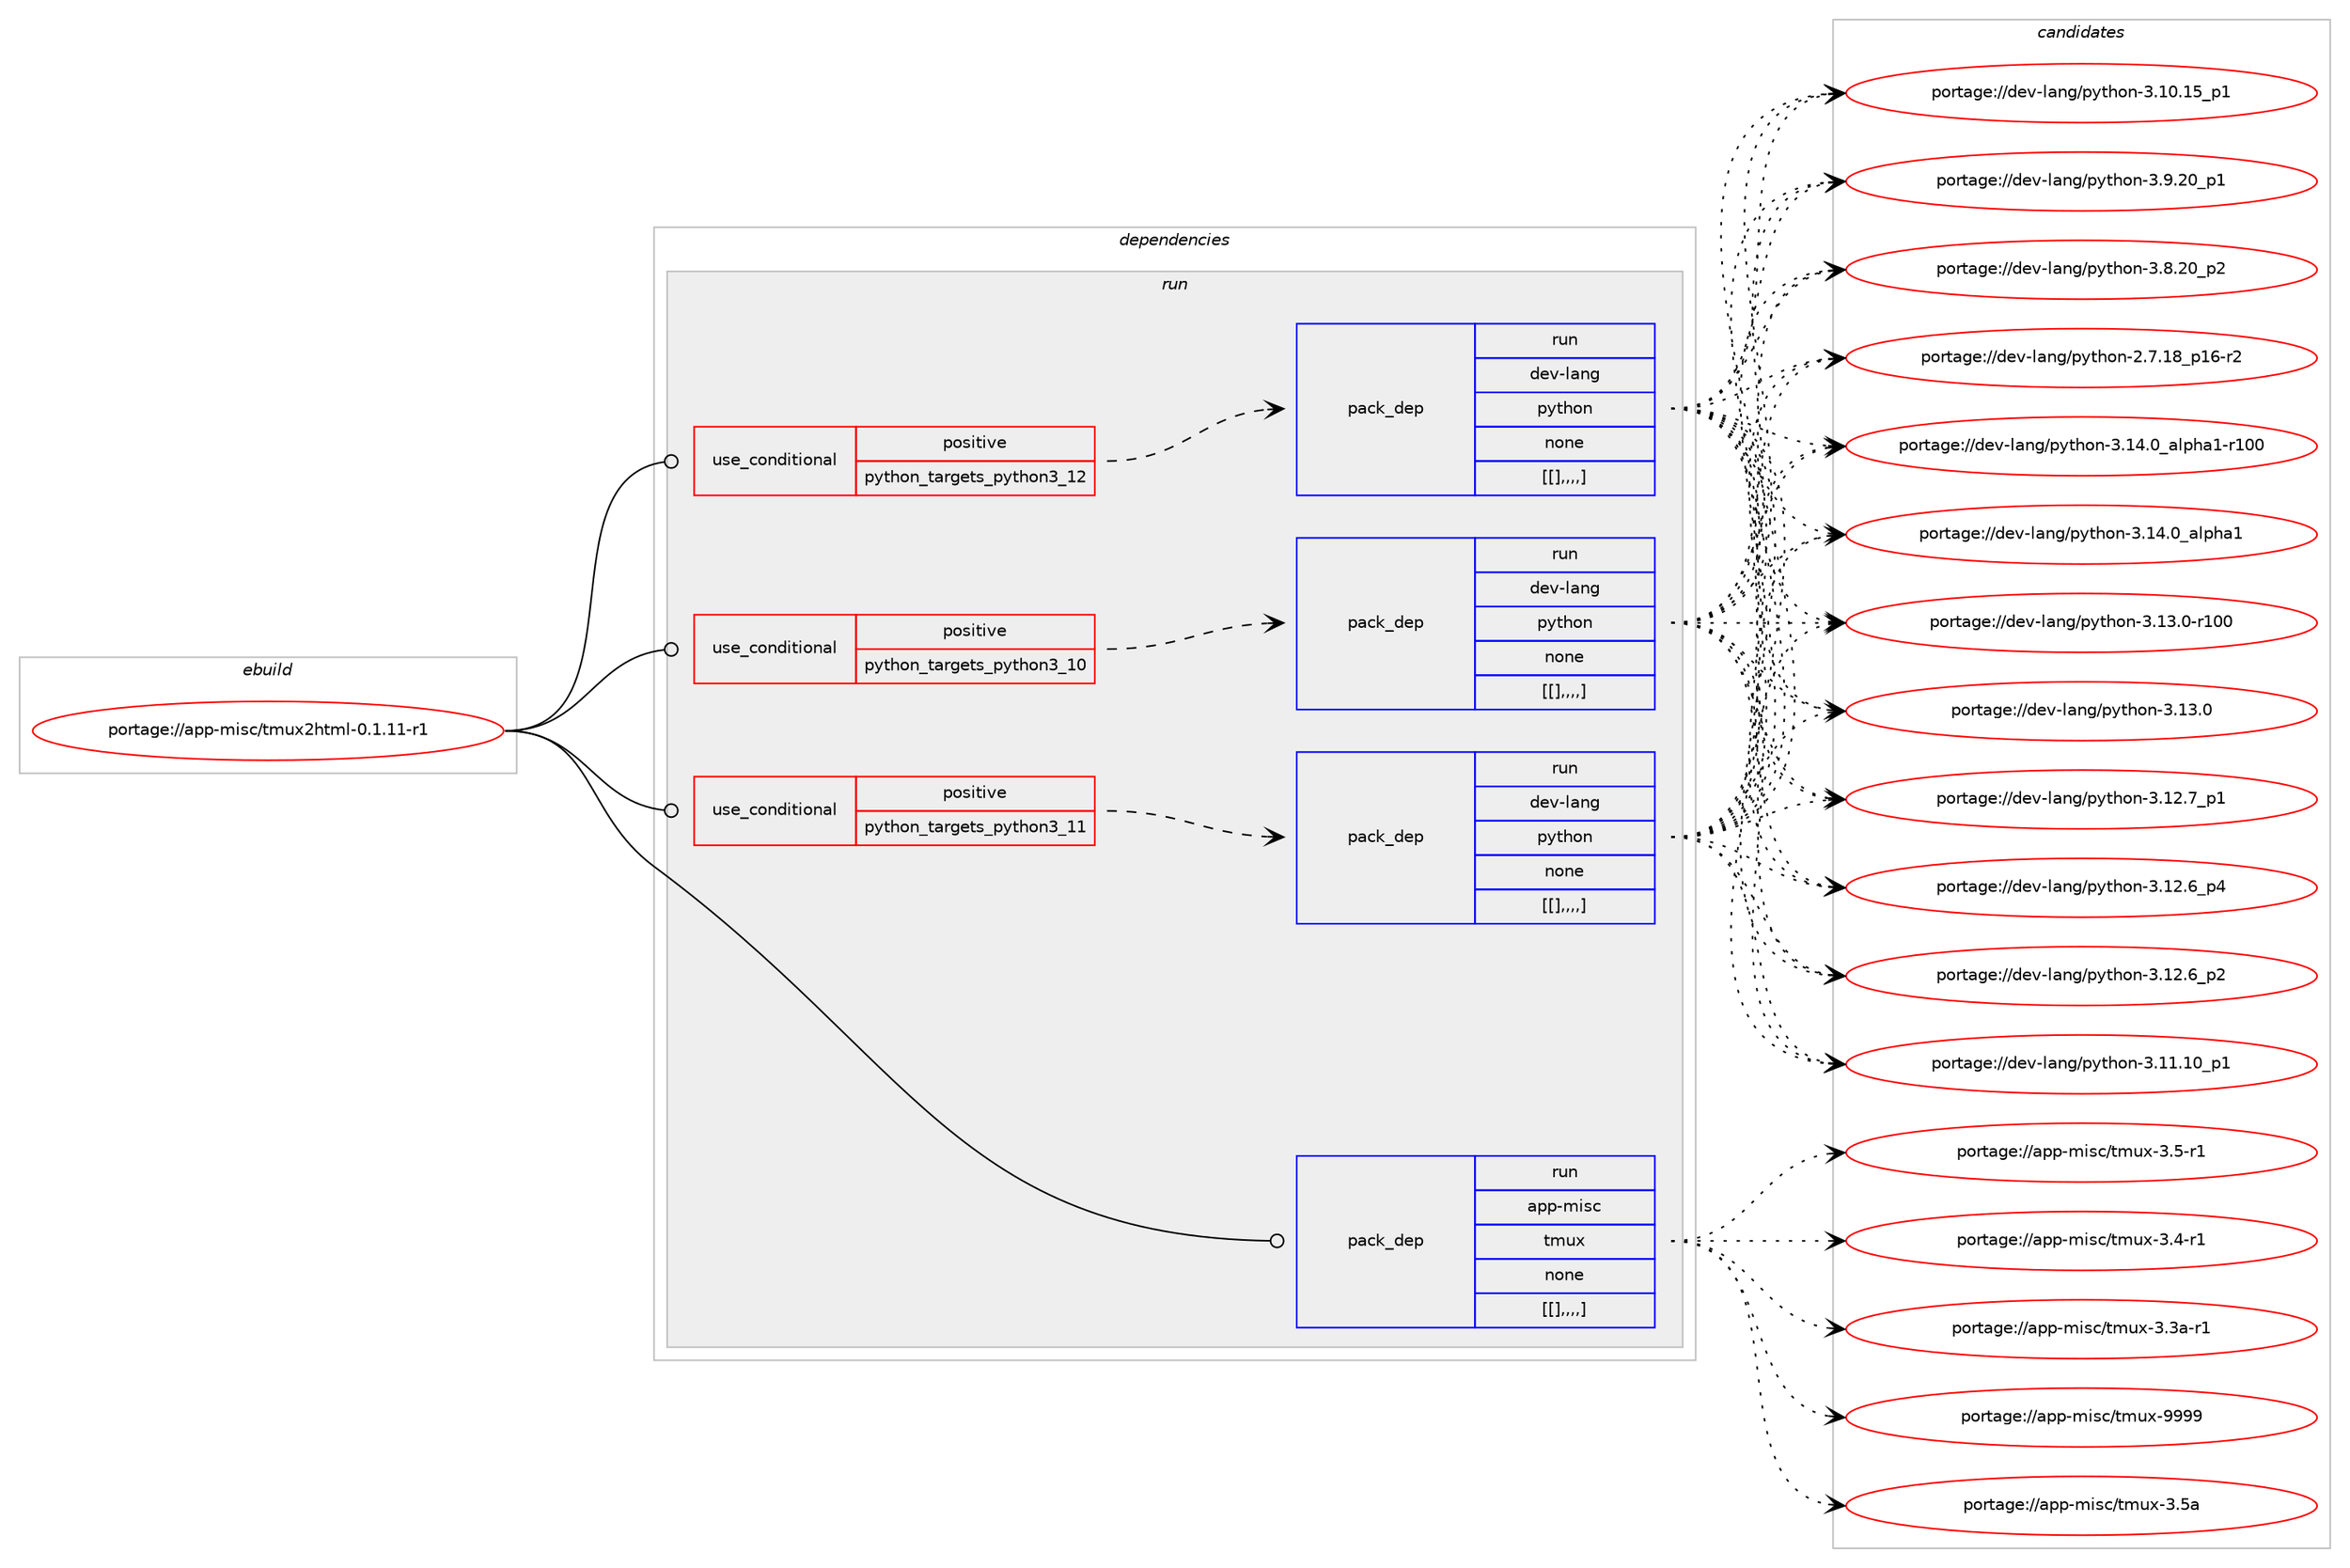 digraph prolog {

# *************
# Graph options
# *************

newrank=true;
concentrate=true;
compound=true;
graph [rankdir=LR,fontname=Helvetica,fontsize=10,ranksep=1.5];#, ranksep=2.5, nodesep=0.2];
edge  [arrowhead=vee];
node  [fontname=Helvetica,fontsize=10];

# **********
# The ebuild
# **********

subgraph cluster_leftcol {
color=gray;
label=<<i>ebuild</i>>;
id [label="portage://app-misc/tmux2html-0.1.11-r1", color=red, width=4, href="../app-misc/tmux2html-0.1.11-r1.svg"];
}

# ****************
# The dependencies
# ****************

subgraph cluster_midcol {
color=gray;
label=<<i>dependencies</i>>;
subgraph cluster_compile {
fillcolor="#eeeeee";
style=filled;
label=<<i>compile</i>>;
}
subgraph cluster_compileandrun {
fillcolor="#eeeeee";
style=filled;
label=<<i>compile and run</i>>;
}
subgraph cluster_run {
fillcolor="#eeeeee";
style=filled;
label=<<i>run</i>>;
subgraph cond14100 {
dependency47495 [label=<<TABLE BORDER="0" CELLBORDER="1" CELLSPACING="0" CELLPADDING="4"><TR><TD ROWSPAN="3" CELLPADDING="10">use_conditional</TD></TR><TR><TD>positive</TD></TR><TR><TD>python_targets_python3_10</TD></TR></TABLE>>, shape=none, color=red];
subgraph pack32934 {
dependency47533 [label=<<TABLE BORDER="0" CELLBORDER="1" CELLSPACING="0" CELLPADDING="4" WIDTH="220"><TR><TD ROWSPAN="6" CELLPADDING="30">pack_dep</TD></TR><TR><TD WIDTH="110">run</TD></TR><TR><TD>dev-lang</TD></TR><TR><TD>python</TD></TR><TR><TD>none</TD></TR><TR><TD>[[],,,,]</TD></TR></TABLE>>, shape=none, color=blue];
}
dependency47495:e -> dependency47533:w [weight=20,style="dashed",arrowhead="vee"];
}
id:e -> dependency47495:w [weight=20,style="solid",arrowhead="odot"];
subgraph cond14127 {
dependency47549 [label=<<TABLE BORDER="0" CELLBORDER="1" CELLSPACING="0" CELLPADDING="4"><TR><TD ROWSPAN="3" CELLPADDING="10">use_conditional</TD></TR><TR><TD>positive</TD></TR><TR><TD>python_targets_python3_11</TD></TR></TABLE>>, shape=none, color=red];
subgraph pack32965 {
dependency47598 [label=<<TABLE BORDER="0" CELLBORDER="1" CELLSPACING="0" CELLPADDING="4" WIDTH="220"><TR><TD ROWSPAN="6" CELLPADDING="30">pack_dep</TD></TR><TR><TD WIDTH="110">run</TD></TR><TR><TD>dev-lang</TD></TR><TR><TD>python</TD></TR><TR><TD>none</TD></TR><TR><TD>[[],,,,]</TD></TR></TABLE>>, shape=none, color=blue];
}
dependency47549:e -> dependency47598:w [weight=20,style="dashed",arrowhead="vee"];
}
id:e -> dependency47549:w [weight=20,style="solid",arrowhead="odot"];
subgraph cond14157 {
dependency47667 [label=<<TABLE BORDER="0" CELLBORDER="1" CELLSPACING="0" CELLPADDING="4"><TR><TD ROWSPAN="3" CELLPADDING="10">use_conditional</TD></TR><TR><TD>positive</TD></TR><TR><TD>python_targets_python3_12</TD></TR></TABLE>>, shape=none, color=red];
subgraph pack33053 {
dependency47699 [label=<<TABLE BORDER="0" CELLBORDER="1" CELLSPACING="0" CELLPADDING="4" WIDTH="220"><TR><TD ROWSPAN="6" CELLPADDING="30">pack_dep</TD></TR><TR><TD WIDTH="110">run</TD></TR><TR><TD>dev-lang</TD></TR><TR><TD>python</TD></TR><TR><TD>none</TD></TR><TR><TD>[[],,,,]</TD></TR></TABLE>>, shape=none, color=blue];
}
dependency47667:e -> dependency47699:w [weight=20,style="dashed",arrowhead="vee"];
}
id:e -> dependency47667:w [weight=20,style="solid",arrowhead="odot"];
subgraph pack33071 {
dependency47705 [label=<<TABLE BORDER="0" CELLBORDER="1" CELLSPACING="0" CELLPADDING="4" WIDTH="220"><TR><TD ROWSPAN="6" CELLPADDING="30">pack_dep</TD></TR><TR><TD WIDTH="110">run</TD></TR><TR><TD>app-misc</TD></TR><TR><TD>tmux</TD></TR><TR><TD>none</TD></TR><TR><TD>[[],,,,]</TD></TR></TABLE>>, shape=none, color=blue];
}
id:e -> dependency47705:w [weight=20,style="solid",arrowhead="odot"];
}
}

# **************
# The candidates
# **************

subgraph cluster_choices {
rank=same;
color=gray;
label=<<i>candidates</i>>;

subgraph choice31909 {
color=black;
nodesep=1;
choice100101118451089711010347112121116104111110455146495246489597108112104974945114494848 [label="portage://dev-lang/python-3.14.0_alpha1-r100", color=red, width=4,href="../dev-lang/python-3.14.0_alpha1-r100.svg"];
choice1001011184510897110103471121211161041111104551464952464895971081121049749 [label="portage://dev-lang/python-3.14.0_alpha1", color=red, width=4,href="../dev-lang/python-3.14.0_alpha1.svg"];
choice1001011184510897110103471121211161041111104551464951464845114494848 [label="portage://dev-lang/python-3.13.0-r100", color=red, width=4,href="../dev-lang/python-3.13.0-r100.svg"];
choice10010111845108971101034711212111610411111045514649514648 [label="portage://dev-lang/python-3.13.0", color=red, width=4,href="../dev-lang/python-3.13.0.svg"];
choice100101118451089711010347112121116104111110455146495046559511249 [label="portage://dev-lang/python-3.12.7_p1", color=red, width=4,href="../dev-lang/python-3.12.7_p1.svg"];
choice100101118451089711010347112121116104111110455146495046549511252 [label="portage://dev-lang/python-3.12.6_p4", color=red, width=4,href="../dev-lang/python-3.12.6_p4.svg"];
choice100101118451089711010347112121116104111110455146495046549511250 [label="portage://dev-lang/python-3.12.6_p2", color=red, width=4,href="../dev-lang/python-3.12.6_p2.svg"];
choice10010111845108971101034711212111610411111045514649494649489511249 [label="portage://dev-lang/python-3.11.10_p1", color=red, width=4,href="../dev-lang/python-3.11.10_p1.svg"];
choice10010111845108971101034711212111610411111045514649484649539511249 [label="portage://dev-lang/python-3.10.15_p1", color=red, width=4,href="../dev-lang/python-3.10.15_p1.svg"];
choice100101118451089711010347112121116104111110455146574650489511249 [label="portage://dev-lang/python-3.9.20_p1", color=red, width=4,href="../dev-lang/python-3.9.20_p1.svg"];
choice100101118451089711010347112121116104111110455146564650489511250 [label="portage://dev-lang/python-3.8.20_p2", color=red, width=4,href="../dev-lang/python-3.8.20_p2.svg"];
choice100101118451089711010347112121116104111110455046554649569511249544511450 [label="portage://dev-lang/python-2.7.18_p16-r2", color=red, width=4,href="../dev-lang/python-2.7.18_p16-r2.svg"];
dependency47533:e -> choice100101118451089711010347112121116104111110455146495246489597108112104974945114494848:w [style=dotted,weight="100"];
dependency47533:e -> choice1001011184510897110103471121211161041111104551464952464895971081121049749:w [style=dotted,weight="100"];
dependency47533:e -> choice1001011184510897110103471121211161041111104551464951464845114494848:w [style=dotted,weight="100"];
dependency47533:e -> choice10010111845108971101034711212111610411111045514649514648:w [style=dotted,weight="100"];
dependency47533:e -> choice100101118451089711010347112121116104111110455146495046559511249:w [style=dotted,weight="100"];
dependency47533:e -> choice100101118451089711010347112121116104111110455146495046549511252:w [style=dotted,weight="100"];
dependency47533:e -> choice100101118451089711010347112121116104111110455146495046549511250:w [style=dotted,weight="100"];
dependency47533:e -> choice10010111845108971101034711212111610411111045514649494649489511249:w [style=dotted,weight="100"];
dependency47533:e -> choice10010111845108971101034711212111610411111045514649484649539511249:w [style=dotted,weight="100"];
dependency47533:e -> choice100101118451089711010347112121116104111110455146574650489511249:w [style=dotted,weight="100"];
dependency47533:e -> choice100101118451089711010347112121116104111110455146564650489511250:w [style=dotted,weight="100"];
dependency47533:e -> choice100101118451089711010347112121116104111110455046554649569511249544511450:w [style=dotted,weight="100"];
}
subgraph choice31938 {
color=black;
nodesep=1;
choice100101118451089711010347112121116104111110455146495246489597108112104974945114494848 [label="portage://dev-lang/python-3.14.0_alpha1-r100", color=red, width=4,href="../dev-lang/python-3.14.0_alpha1-r100.svg"];
choice1001011184510897110103471121211161041111104551464952464895971081121049749 [label="portage://dev-lang/python-3.14.0_alpha1", color=red, width=4,href="../dev-lang/python-3.14.0_alpha1.svg"];
choice1001011184510897110103471121211161041111104551464951464845114494848 [label="portage://dev-lang/python-3.13.0-r100", color=red, width=4,href="../dev-lang/python-3.13.0-r100.svg"];
choice10010111845108971101034711212111610411111045514649514648 [label="portage://dev-lang/python-3.13.0", color=red, width=4,href="../dev-lang/python-3.13.0.svg"];
choice100101118451089711010347112121116104111110455146495046559511249 [label="portage://dev-lang/python-3.12.7_p1", color=red, width=4,href="../dev-lang/python-3.12.7_p1.svg"];
choice100101118451089711010347112121116104111110455146495046549511252 [label="portage://dev-lang/python-3.12.6_p4", color=red, width=4,href="../dev-lang/python-3.12.6_p4.svg"];
choice100101118451089711010347112121116104111110455146495046549511250 [label="portage://dev-lang/python-3.12.6_p2", color=red, width=4,href="../dev-lang/python-3.12.6_p2.svg"];
choice10010111845108971101034711212111610411111045514649494649489511249 [label="portage://dev-lang/python-3.11.10_p1", color=red, width=4,href="../dev-lang/python-3.11.10_p1.svg"];
choice10010111845108971101034711212111610411111045514649484649539511249 [label="portage://dev-lang/python-3.10.15_p1", color=red, width=4,href="../dev-lang/python-3.10.15_p1.svg"];
choice100101118451089711010347112121116104111110455146574650489511249 [label="portage://dev-lang/python-3.9.20_p1", color=red, width=4,href="../dev-lang/python-3.9.20_p1.svg"];
choice100101118451089711010347112121116104111110455146564650489511250 [label="portage://dev-lang/python-3.8.20_p2", color=red, width=4,href="../dev-lang/python-3.8.20_p2.svg"];
choice100101118451089711010347112121116104111110455046554649569511249544511450 [label="portage://dev-lang/python-2.7.18_p16-r2", color=red, width=4,href="../dev-lang/python-2.7.18_p16-r2.svg"];
dependency47598:e -> choice100101118451089711010347112121116104111110455146495246489597108112104974945114494848:w [style=dotted,weight="100"];
dependency47598:e -> choice1001011184510897110103471121211161041111104551464952464895971081121049749:w [style=dotted,weight="100"];
dependency47598:e -> choice1001011184510897110103471121211161041111104551464951464845114494848:w [style=dotted,weight="100"];
dependency47598:e -> choice10010111845108971101034711212111610411111045514649514648:w [style=dotted,weight="100"];
dependency47598:e -> choice100101118451089711010347112121116104111110455146495046559511249:w [style=dotted,weight="100"];
dependency47598:e -> choice100101118451089711010347112121116104111110455146495046549511252:w [style=dotted,weight="100"];
dependency47598:e -> choice100101118451089711010347112121116104111110455146495046549511250:w [style=dotted,weight="100"];
dependency47598:e -> choice10010111845108971101034711212111610411111045514649494649489511249:w [style=dotted,weight="100"];
dependency47598:e -> choice10010111845108971101034711212111610411111045514649484649539511249:w [style=dotted,weight="100"];
dependency47598:e -> choice100101118451089711010347112121116104111110455146574650489511249:w [style=dotted,weight="100"];
dependency47598:e -> choice100101118451089711010347112121116104111110455146564650489511250:w [style=dotted,weight="100"];
dependency47598:e -> choice100101118451089711010347112121116104111110455046554649569511249544511450:w [style=dotted,weight="100"];
}
subgraph choice31950 {
color=black;
nodesep=1;
choice100101118451089711010347112121116104111110455146495246489597108112104974945114494848 [label="portage://dev-lang/python-3.14.0_alpha1-r100", color=red, width=4,href="../dev-lang/python-3.14.0_alpha1-r100.svg"];
choice1001011184510897110103471121211161041111104551464952464895971081121049749 [label="portage://dev-lang/python-3.14.0_alpha1", color=red, width=4,href="../dev-lang/python-3.14.0_alpha1.svg"];
choice1001011184510897110103471121211161041111104551464951464845114494848 [label="portage://dev-lang/python-3.13.0-r100", color=red, width=4,href="../dev-lang/python-3.13.0-r100.svg"];
choice10010111845108971101034711212111610411111045514649514648 [label="portage://dev-lang/python-3.13.0", color=red, width=4,href="../dev-lang/python-3.13.0.svg"];
choice100101118451089711010347112121116104111110455146495046559511249 [label="portage://dev-lang/python-3.12.7_p1", color=red, width=4,href="../dev-lang/python-3.12.7_p1.svg"];
choice100101118451089711010347112121116104111110455146495046549511252 [label="portage://dev-lang/python-3.12.6_p4", color=red, width=4,href="../dev-lang/python-3.12.6_p4.svg"];
choice100101118451089711010347112121116104111110455146495046549511250 [label="portage://dev-lang/python-3.12.6_p2", color=red, width=4,href="../dev-lang/python-3.12.6_p2.svg"];
choice10010111845108971101034711212111610411111045514649494649489511249 [label="portage://dev-lang/python-3.11.10_p1", color=red, width=4,href="../dev-lang/python-3.11.10_p1.svg"];
choice10010111845108971101034711212111610411111045514649484649539511249 [label="portage://dev-lang/python-3.10.15_p1", color=red, width=4,href="../dev-lang/python-3.10.15_p1.svg"];
choice100101118451089711010347112121116104111110455146574650489511249 [label="portage://dev-lang/python-3.9.20_p1", color=red, width=4,href="../dev-lang/python-3.9.20_p1.svg"];
choice100101118451089711010347112121116104111110455146564650489511250 [label="portage://dev-lang/python-3.8.20_p2", color=red, width=4,href="../dev-lang/python-3.8.20_p2.svg"];
choice100101118451089711010347112121116104111110455046554649569511249544511450 [label="portage://dev-lang/python-2.7.18_p16-r2", color=red, width=4,href="../dev-lang/python-2.7.18_p16-r2.svg"];
dependency47699:e -> choice100101118451089711010347112121116104111110455146495246489597108112104974945114494848:w [style=dotted,weight="100"];
dependency47699:e -> choice1001011184510897110103471121211161041111104551464952464895971081121049749:w [style=dotted,weight="100"];
dependency47699:e -> choice1001011184510897110103471121211161041111104551464951464845114494848:w [style=dotted,weight="100"];
dependency47699:e -> choice10010111845108971101034711212111610411111045514649514648:w [style=dotted,weight="100"];
dependency47699:e -> choice100101118451089711010347112121116104111110455146495046559511249:w [style=dotted,weight="100"];
dependency47699:e -> choice100101118451089711010347112121116104111110455146495046549511252:w [style=dotted,weight="100"];
dependency47699:e -> choice100101118451089711010347112121116104111110455146495046549511250:w [style=dotted,weight="100"];
dependency47699:e -> choice10010111845108971101034711212111610411111045514649494649489511249:w [style=dotted,weight="100"];
dependency47699:e -> choice10010111845108971101034711212111610411111045514649484649539511249:w [style=dotted,weight="100"];
dependency47699:e -> choice100101118451089711010347112121116104111110455146574650489511249:w [style=dotted,weight="100"];
dependency47699:e -> choice100101118451089711010347112121116104111110455146564650489511250:w [style=dotted,weight="100"];
dependency47699:e -> choice100101118451089711010347112121116104111110455046554649569511249544511450:w [style=dotted,weight="100"];
}
subgraph choice31958 {
color=black;
nodesep=1;
choice971121124510910511599471161091171204557575757 [label="portage://app-misc/tmux-9999", color=red, width=4,href="../app-misc/tmux-9999.svg"];
choice971121124510910511599471161091171204551465397 [label="portage://app-misc/tmux-3.5a", color=red, width=4,href="../app-misc/tmux-3.5a.svg"];
choice97112112451091051159947116109117120455146534511449 [label="portage://app-misc/tmux-3.5-r1", color=red, width=4,href="../app-misc/tmux-3.5-r1.svg"];
choice97112112451091051159947116109117120455146524511449 [label="portage://app-misc/tmux-3.4-r1", color=red, width=4,href="../app-misc/tmux-3.4-r1.svg"];
choice9711211245109105115994711610911712045514651974511449 [label="portage://app-misc/tmux-3.3a-r1", color=red, width=4,href="../app-misc/tmux-3.3a-r1.svg"];
dependency47705:e -> choice971121124510910511599471161091171204557575757:w [style=dotted,weight="100"];
dependency47705:e -> choice971121124510910511599471161091171204551465397:w [style=dotted,weight="100"];
dependency47705:e -> choice97112112451091051159947116109117120455146534511449:w [style=dotted,weight="100"];
dependency47705:e -> choice97112112451091051159947116109117120455146524511449:w [style=dotted,weight="100"];
dependency47705:e -> choice9711211245109105115994711610911712045514651974511449:w [style=dotted,weight="100"];
}
}

}
